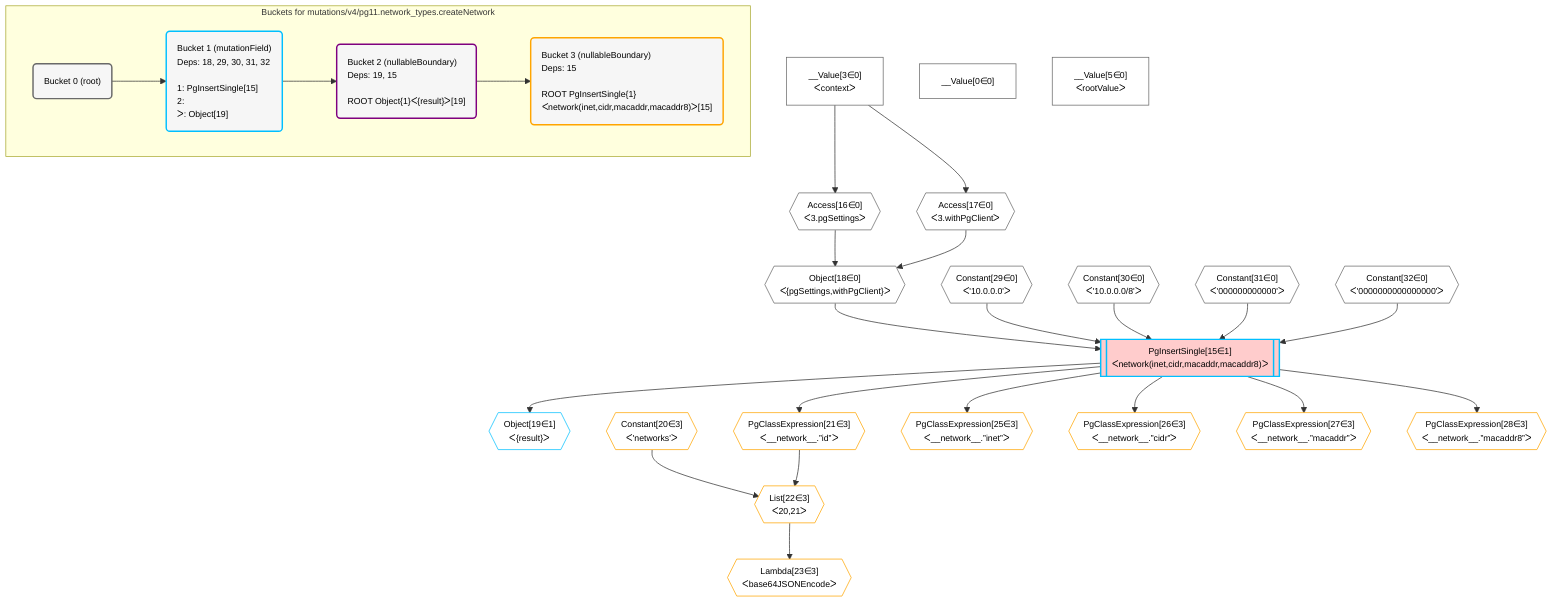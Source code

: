 %%{init: {'themeVariables': { 'fontSize': '12px'}}}%%
graph TD
    classDef path fill:#eee,stroke:#000,color:#000
    classDef plan fill:#fff,stroke-width:1px,color:#000
    classDef itemplan fill:#fff,stroke-width:2px,color:#000
    classDef unbatchedplan fill:#dff,stroke-width:1px,color:#000
    classDef sideeffectplan fill:#fcc,stroke-width:2px,color:#000
    classDef bucket fill:#f6f6f6,color:#000,stroke-width:2px,text-align:left


    %% plan dependencies
    Object18{{"Object[18∈0]<br />ᐸ{pgSettings,withPgClient}ᐳ"}}:::plan
    Access16{{"Access[16∈0]<br />ᐸ3.pgSettingsᐳ"}}:::plan
    Access17{{"Access[17∈0]<br />ᐸ3.withPgClientᐳ"}}:::plan
    Access16 & Access17 --> Object18
    __Value3["__Value[3∈0]<br />ᐸcontextᐳ"]:::plan
    __Value3 --> Access16
    __Value3 --> Access17
    __Value0["__Value[0∈0]"]:::plan
    __Value5["__Value[5∈0]<br />ᐸrootValueᐳ"]:::plan
    Constant29{{"Constant[29∈0]<br />ᐸ'10.0.0.0'ᐳ"}}:::plan
    Constant30{{"Constant[30∈0]<br />ᐸ'10.0.0.0/8'ᐳ"}}:::plan
    Constant31{{"Constant[31∈0]<br />ᐸ'000000000000'ᐳ"}}:::plan
    Constant32{{"Constant[32∈0]<br />ᐸ'0000000000000000'ᐳ"}}:::plan
    PgInsertSingle15[["PgInsertSingle[15∈1]<br />ᐸnetwork(inet,cidr,macaddr,macaddr8)ᐳ"]]:::sideeffectplan
    Object18 & Constant29 & Constant30 & Constant31 & Constant32 --> PgInsertSingle15
    Object19{{"Object[19∈1]<br />ᐸ{result}ᐳ"}}:::plan
    PgInsertSingle15 --> Object19
    List22{{"List[22∈3]<br />ᐸ20,21ᐳ"}}:::plan
    Constant20{{"Constant[20∈3]<br />ᐸ'networks'ᐳ"}}:::plan
    PgClassExpression21{{"PgClassExpression[21∈3]<br />ᐸ__network__.”id”ᐳ"}}:::plan
    Constant20 & PgClassExpression21 --> List22
    PgInsertSingle15 --> PgClassExpression21
    Lambda23{{"Lambda[23∈3]<br />ᐸbase64JSONEncodeᐳ"}}:::plan
    List22 --> Lambda23
    PgClassExpression25{{"PgClassExpression[25∈3]<br />ᐸ__network__.”inet”ᐳ"}}:::plan
    PgInsertSingle15 --> PgClassExpression25
    PgClassExpression26{{"PgClassExpression[26∈3]<br />ᐸ__network__.”cidr”ᐳ"}}:::plan
    PgInsertSingle15 --> PgClassExpression26
    PgClassExpression27{{"PgClassExpression[27∈3]<br />ᐸ__network__.”macaddr”ᐳ"}}:::plan
    PgInsertSingle15 --> PgClassExpression27
    PgClassExpression28{{"PgClassExpression[28∈3]<br />ᐸ__network__.”macaddr8”ᐳ"}}:::plan
    PgInsertSingle15 --> PgClassExpression28

    %% define steps

    subgraph "Buckets for mutations/v4/pg11.network_types.createNetwork"
    Bucket0("Bucket 0 (root)"):::bucket
    classDef bucket0 stroke:#696969
    class Bucket0,__Value0,__Value3,__Value5,Access16,Access17,Object18,Constant29,Constant30,Constant31,Constant32 bucket0
    Bucket1("Bucket 1 (mutationField)<br />Deps: 18, 29, 30, 31, 32<br /><br />1: PgInsertSingle[15]<br />2: <br />ᐳ: Object[19]"):::bucket
    classDef bucket1 stroke:#00bfff
    class Bucket1,PgInsertSingle15,Object19 bucket1
    Bucket2("Bucket 2 (nullableBoundary)<br />Deps: 19, 15<br /><br />ROOT Object{1}ᐸ{result}ᐳ[19]"):::bucket
    classDef bucket2 stroke:#7f007f
    class Bucket2 bucket2
    Bucket3("Bucket 3 (nullableBoundary)<br />Deps: 15<br /><br />ROOT PgInsertSingle{1}ᐸnetwork(inet,cidr,macaddr,macaddr8)ᐳ[15]"):::bucket
    classDef bucket3 stroke:#ffa500
    class Bucket3,Constant20,PgClassExpression21,List22,Lambda23,PgClassExpression25,PgClassExpression26,PgClassExpression27,PgClassExpression28 bucket3
    Bucket0 --> Bucket1
    Bucket1 --> Bucket2
    Bucket2 --> Bucket3
    end